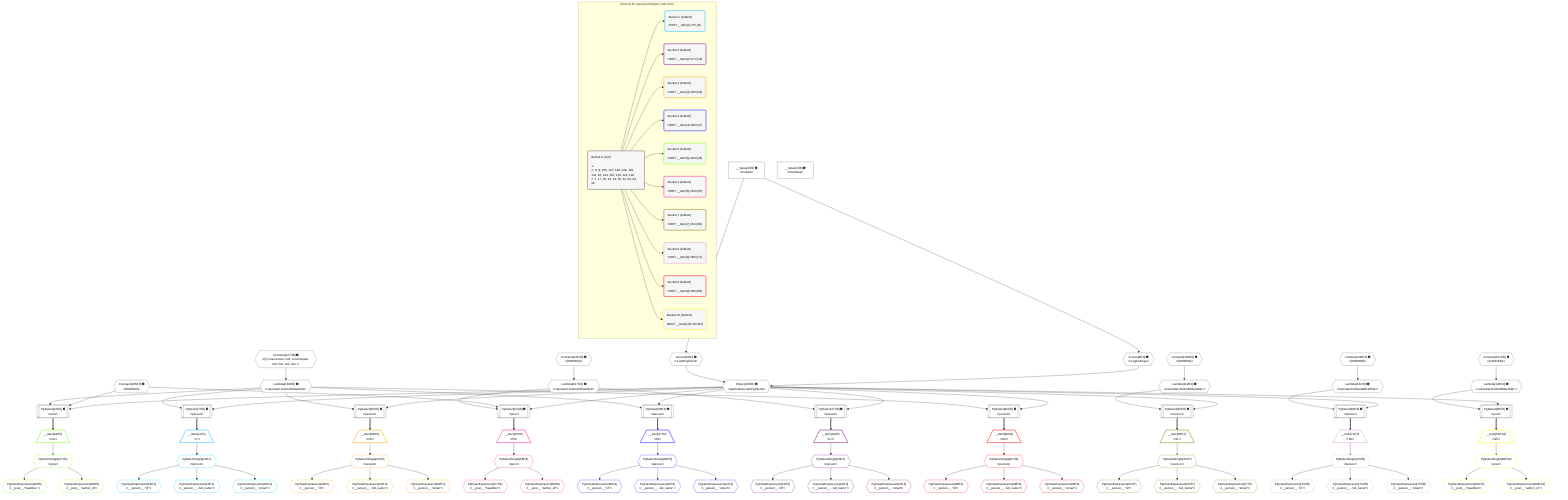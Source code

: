%%{init: {'themeVariables': { 'fontSize': '12px'}}}%%
graph TD
    classDef path fill:#eee,stroke:#000,color:#000
    classDef plan fill:#fff,stroke-width:1px,color:#000
    classDef itemplan fill:#fff,stroke-width:2px,color:#000
    classDef unbatchedplan fill:#dff,stroke-width:1px,color:#000
    classDef sideeffectplan fill:#fcc,stroke-width:2px,color:#000
    classDef bucket fill:#f6f6f6,color:#000,stroke-width:2px,text-align:left


    %% plan dependencies
    PgSelect44[["PgSelect[44∈0] ➊<br />ᐸpostᐳ"]]:::plan
    Object10{{"Object[10∈0] ➊<br />ᐸ{pgSettings,withPgClient}ᐳ"}}:::plan
    Constant105{{"Constant[105∈0] ➊<br />ᐸ[HIDDEN]ᐳ"}}:::plan
    Lambda104{{"Lambda[104∈0] ➊<br />ᐸcalculateLimitAndOffsetSQLᐳ"}}:::plan
    Object10 & Constant105 & Lambda104 --> PgSelect44
    PgSelect53[["PgSelect[53∈0] ➊<br />ᐸpostᐳ"]]:::plan
    Lambda107{{"Lambda[107∈0] ➊<br />ᐸcalculateLimitAndOffsetSQLᐳ"}}:::plan
    Object10 & Constant105 & Lambda107 --> PgSelect53
    PgSelect7[["PgSelect[7∈0] ➊<br />ᐸpersonᐳ"]]:::plan
    Object10 & Lambda104 --> PgSelect7
    Access8{{"Access[8∈0] ➊<br />ᐸ2.pgSettingsᐳ"}}:::plan
    Access9{{"Access[9∈0] ➊<br />ᐸ2.withPgClientᐳ"}}:::plan
    Access8 & Access9 --> Object10
    PgSelect17[["PgSelect[17∈0] ➊<br />ᐸpersonᐳ"]]:::plan
    Object10 & Lambda107 --> PgSelect17
    PgSelect26[["PgSelect[26∈0] ➊<br />ᐸpersonᐳ"]]:::plan
    Object10 & Lambda104 --> PgSelect26
    PgSelect35[["PgSelect[35∈0] ➊<br />ᐸpersonᐳ"]]:::plan
    Object10 & Lambda104 --> PgSelect35
    PgSelect61[["PgSelect[61∈0] ➊<br />ᐸpersonᐳ"]]:::plan
    Lambda119{{"Lambda[119∈0] ➊<br />ᐸcalculateLimitAndOffsetSQLᐳ"}}:::plan
    Object10 & Lambda119 --> PgSelect61
    PgSelect69[["PgSelect[69∈0] ➊<br />ᐸpersonᐳ"]]:::plan
    Lambda122{{"Lambda[122∈0] ➊<br />ᐸcalculateLimitAndOffsetSQLᐳ"}}:::plan
    Object10 & Lambda122 --> PgSelect69
    PgSelect84[["PgSelect[84∈0] ➊<br />ᐸpersonᐳ"]]:::plan
    Object10 & Lambda104 --> PgSelect84
    PgSelect95[["PgSelect[95∈0] ➊<br />ᐸpostᐳ"]]:::plan
    Lambda126{{"Lambda[126∈0] ➊<br />ᐸcalculateLimitAndOffsetSQLᐳ"}}:::plan
    Object10 & Lambda126 --> PgSelect95
    __Value2["__Value[2∈0] ➊<br />ᐸcontextᐳ"]:::plan
    __Value2 --> Access8
    __Value2 --> Access9
    Constant127{{"Constant[127∈0] ➊<br />ᐸ§{ cursorLower: null, cursorUpper: null, first: null, last: ᐳ"}}:::plan
    Constant127 --> Lambda104
    Constant128{{"Constant[128∈0] ➊<br />ᐸ[HIDDEN]ᐳ"}}:::plan
    Constant128 --> Lambda107
    Constant129{{"Constant[129∈0] ➊<br />ᐸ[HIDDEN]ᐳ"}}:::plan
    Constant129 --> Lambda119
    Constant130{{"Constant[130∈0] ➊<br />ᐸ[HIDDEN]ᐳ"}}:::plan
    Constant130 --> Lambda122
    Constant131{{"Constant[131∈0] ➊<br />ᐸ[HIDDEN]ᐳ"}}:::plan
    Constant131 --> Lambda126
    __Value4["__Value[4∈0] ➊<br />ᐸrootValueᐳ"]:::plan
    __Item11[/"__Item[11∈1]<br />ᐸ7ᐳ"\]:::itemplan
    PgSelect7 ==> __Item11
    PgSelectSingle12{{"PgSelectSingle[12∈1]<br />ᐸpersonᐳ"}}:::plan
    __Item11 --> PgSelectSingle12
    PgClassExpression13{{"PgClassExpression[13∈1]<br />ᐸ__person__.”id”ᐳ"}}:::plan
    PgSelectSingle12 --> PgClassExpression13
    PgClassExpression14{{"PgClassExpression[14∈1]<br />ᐸ__person__...full_name”ᐳ"}}:::plan
    PgSelectSingle12 --> PgClassExpression14
    PgClassExpression15{{"PgClassExpression[15∈1]<br />ᐸ__person__.”email”ᐳ"}}:::plan
    PgSelectSingle12 --> PgClassExpression15
    __Item19[/"__Item[19∈2]<br />ᐸ17ᐳ"\]:::itemplan
    PgSelect17 ==> __Item19
    PgSelectSingle20{{"PgSelectSingle[20∈2]<br />ᐸpersonᐳ"}}:::plan
    __Item19 --> PgSelectSingle20
    PgClassExpression21{{"PgClassExpression[21∈2]<br />ᐸ__person__.”id”ᐳ"}}:::plan
    PgSelectSingle20 --> PgClassExpression21
    PgClassExpression22{{"PgClassExpression[22∈2]<br />ᐸ__person__...full_name”ᐳ"}}:::plan
    PgSelectSingle20 --> PgClassExpression22
    PgClassExpression23{{"PgClassExpression[23∈2]<br />ᐸ__person__.”email”ᐳ"}}:::plan
    PgSelectSingle20 --> PgClassExpression23
    __Item28[/"__Item[28∈3]<br />ᐸ26ᐳ"\]:::itemplan
    PgSelect26 ==> __Item28
    PgSelectSingle29{{"PgSelectSingle[29∈3]<br />ᐸpersonᐳ"}}:::plan
    __Item28 --> PgSelectSingle29
    PgClassExpression30{{"PgClassExpression[30∈3]<br />ᐸ__person__.”id”ᐳ"}}:::plan
    PgSelectSingle29 --> PgClassExpression30
    PgClassExpression31{{"PgClassExpression[31∈3]<br />ᐸ__person__...full_name”ᐳ"}}:::plan
    PgSelectSingle29 --> PgClassExpression31
    PgClassExpression32{{"PgClassExpression[32∈3]<br />ᐸ__person__.”email”ᐳ"}}:::plan
    PgSelectSingle29 --> PgClassExpression32
    __Item37[/"__Item[37∈4]<br />ᐸ35ᐳ"\]:::itemplan
    PgSelect35 ==> __Item37
    PgSelectSingle38{{"PgSelectSingle[38∈4]<br />ᐸpersonᐳ"}}:::plan
    __Item37 --> PgSelectSingle38
    PgClassExpression39{{"PgClassExpression[39∈4]<br />ᐸ__person__.”id”ᐳ"}}:::plan
    PgSelectSingle38 --> PgClassExpression39
    PgClassExpression40{{"PgClassExpression[40∈4]<br />ᐸ__person__...full_name”ᐳ"}}:::plan
    PgSelectSingle38 --> PgClassExpression40
    PgClassExpression41{{"PgClassExpression[41∈4]<br />ᐸ__person__.”email”ᐳ"}}:::plan
    PgSelectSingle38 --> PgClassExpression41
    __Item46[/"__Item[46∈5]<br />ᐸ44ᐳ"\]:::itemplan
    PgSelect44 ==> __Item46
    PgSelectSingle47{{"PgSelectSingle[47∈5]<br />ᐸpostᐳ"}}:::plan
    __Item46 --> PgSelectSingle47
    PgClassExpression48{{"PgClassExpression[48∈5]<br />ᐸ__post__.”headline”ᐳ"}}:::plan
    PgSelectSingle47 --> PgClassExpression48
    PgClassExpression49{{"PgClassExpression[49∈5]<br />ᐸ__post__.”author_id”ᐳ"}}:::plan
    PgSelectSingle47 --> PgClassExpression49
    __Item55[/"__Item[55∈6]<br />ᐸ53ᐳ"\]:::itemplan
    PgSelect53 ==> __Item55
    PgSelectSingle56{{"PgSelectSingle[56∈6]<br />ᐸpostᐳ"}}:::plan
    __Item55 --> PgSelectSingle56
    PgClassExpression57{{"PgClassExpression[57∈6]<br />ᐸ__post__.”headline”ᐳ"}}:::plan
    PgSelectSingle56 --> PgClassExpression57
    PgClassExpression58{{"PgClassExpression[58∈6]<br />ᐸ__post__.”author_id”ᐳ"}}:::plan
    PgSelectSingle56 --> PgClassExpression58
    __Item63[/"__Item[63∈7]<br />ᐸ61ᐳ"\]:::itemplan
    PgSelect61 ==> __Item63
    PgSelectSingle64{{"PgSelectSingle[64∈7]<br />ᐸpersonᐳ"}}:::plan
    __Item63 --> PgSelectSingle64
    PgClassExpression65{{"PgClassExpression[65∈7]<br />ᐸ__person__.”id”ᐳ"}}:::plan
    PgSelectSingle64 --> PgClassExpression65
    PgClassExpression66{{"PgClassExpression[66∈7]<br />ᐸ__person__...full_name”ᐳ"}}:::plan
    PgSelectSingle64 --> PgClassExpression66
    PgClassExpression67{{"PgClassExpression[67∈7]<br />ᐸ__person__.”email”ᐳ"}}:::plan
    PgSelectSingle64 --> PgClassExpression67
    __Item71[/"__Item[71∈8]<br />ᐸ69ᐳ"\]:::itemplan
    PgSelect69 ==> __Item71
    PgSelectSingle72{{"PgSelectSingle[72∈8]<br />ᐸpersonᐳ"}}:::plan
    __Item71 --> PgSelectSingle72
    PgClassExpression73{{"PgClassExpression[73∈8]<br />ᐸ__person__.”id”ᐳ"}}:::plan
    PgSelectSingle72 --> PgClassExpression73
    PgClassExpression74{{"PgClassExpression[74∈8]<br />ᐸ__person__...full_name”ᐳ"}}:::plan
    PgSelectSingle72 --> PgClassExpression74
    PgClassExpression75{{"PgClassExpression[75∈8]<br />ᐸ__person__.”email”ᐳ"}}:::plan
    PgSelectSingle72 --> PgClassExpression75
    __Item86[/"__Item[86∈9]<br />ᐸ84ᐳ"\]:::itemplan
    PgSelect84 ==> __Item86
    PgSelectSingle87{{"PgSelectSingle[87∈9]<br />ᐸpersonᐳ"}}:::plan
    __Item86 --> PgSelectSingle87
    PgClassExpression88{{"PgClassExpression[88∈9]<br />ᐸ__person__.”id”ᐳ"}}:::plan
    PgSelectSingle87 --> PgClassExpression88
    PgClassExpression89{{"PgClassExpression[89∈9]<br />ᐸ__person__...full_name”ᐳ"}}:::plan
    PgSelectSingle87 --> PgClassExpression89
    PgClassExpression90{{"PgClassExpression[90∈9]<br />ᐸ__person__.”email”ᐳ"}}:::plan
    PgSelectSingle87 --> PgClassExpression90
    __Item97[/"__Item[97∈10]<br />ᐸ95ᐳ"\]:::itemplan
    PgSelect95 ==> __Item97
    PgSelectSingle98{{"PgSelectSingle[98∈10]<br />ᐸpostᐳ"}}:::plan
    __Item97 --> PgSelectSingle98
    PgClassExpression99{{"PgClassExpression[99∈10]<br />ᐸ__post__.”headline”ᐳ"}}:::plan
    PgSelectSingle98 --> PgClassExpression99
    PgClassExpression100{{"PgClassExpression[100∈10]<br />ᐸ__post__.”author_id”ᐳ"}}:::plan
    PgSelectSingle98 --> PgClassExpression100

    %% define steps

    subgraph "Buckets for queries/v4/simple-collections"
    Bucket0("Bucket 0 (root)<br /><br />1: <br />ᐳ: 8, 9, 105, 127, 128, 129, 130, 131, 10, 104, 107, 119, 122, 126<br />2: 7, 17, 26, 35, 44, 53, 61, 69, 84, 95"):::bucket
    classDef bucket0 stroke:#696969
    class Bucket0,__Value2,__Value4,PgSelect7,Access8,Access9,Object10,PgSelect17,PgSelect26,PgSelect35,PgSelect44,PgSelect53,PgSelect61,PgSelect69,PgSelect84,PgSelect95,Lambda104,Constant105,Lambda107,Lambda119,Lambda122,Lambda126,Constant127,Constant128,Constant129,Constant130,Constant131 bucket0
    Bucket1("Bucket 1 (listItem)<br /><br />ROOT __Item{1}ᐸ7ᐳ[11]"):::bucket
    classDef bucket1 stroke:#00bfff
    class Bucket1,__Item11,PgSelectSingle12,PgClassExpression13,PgClassExpression14,PgClassExpression15 bucket1
    Bucket2("Bucket 2 (listItem)<br /><br />ROOT __Item{2}ᐸ17ᐳ[19]"):::bucket
    classDef bucket2 stroke:#7f007f
    class Bucket2,__Item19,PgSelectSingle20,PgClassExpression21,PgClassExpression22,PgClassExpression23 bucket2
    Bucket3("Bucket 3 (listItem)<br /><br />ROOT __Item{3}ᐸ26ᐳ[28]"):::bucket
    classDef bucket3 stroke:#ffa500
    class Bucket3,__Item28,PgSelectSingle29,PgClassExpression30,PgClassExpression31,PgClassExpression32 bucket3
    Bucket4("Bucket 4 (listItem)<br /><br />ROOT __Item{4}ᐸ35ᐳ[37]"):::bucket
    classDef bucket4 stroke:#0000ff
    class Bucket4,__Item37,PgSelectSingle38,PgClassExpression39,PgClassExpression40,PgClassExpression41 bucket4
    Bucket5("Bucket 5 (listItem)<br /><br />ROOT __Item{5}ᐸ44ᐳ[46]"):::bucket
    classDef bucket5 stroke:#7fff00
    class Bucket5,__Item46,PgSelectSingle47,PgClassExpression48,PgClassExpression49 bucket5
    Bucket6("Bucket 6 (listItem)<br /><br />ROOT __Item{6}ᐸ53ᐳ[55]"):::bucket
    classDef bucket6 stroke:#ff1493
    class Bucket6,__Item55,PgSelectSingle56,PgClassExpression57,PgClassExpression58 bucket6
    Bucket7("Bucket 7 (listItem)<br /><br />ROOT __Item{7}ᐸ61ᐳ[63]"):::bucket
    classDef bucket7 stroke:#808000
    class Bucket7,__Item63,PgSelectSingle64,PgClassExpression65,PgClassExpression66,PgClassExpression67 bucket7
    Bucket8("Bucket 8 (listItem)<br /><br />ROOT __Item{8}ᐸ69ᐳ[71]"):::bucket
    classDef bucket8 stroke:#dda0dd
    class Bucket8,__Item71,PgSelectSingle72,PgClassExpression73,PgClassExpression74,PgClassExpression75 bucket8
    Bucket9("Bucket 9 (listItem)<br /><br />ROOT __Item{9}ᐸ84ᐳ[86]"):::bucket
    classDef bucket9 stroke:#ff0000
    class Bucket9,__Item86,PgSelectSingle87,PgClassExpression88,PgClassExpression89,PgClassExpression90 bucket9
    Bucket10("Bucket 10 (listItem)<br /><br />ROOT __Item{10}ᐸ95ᐳ[97]"):::bucket
    classDef bucket10 stroke:#ffff00
    class Bucket10,__Item97,PgSelectSingle98,PgClassExpression99,PgClassExpression100 bucket10
    Bucket0 --> Bucket1 & Bucket2 & Bucket3 & Bucket4 & Bucket5 & Bucket6 & Bucket7 & Bucket8 & Bucket9 & Bucket10
    end